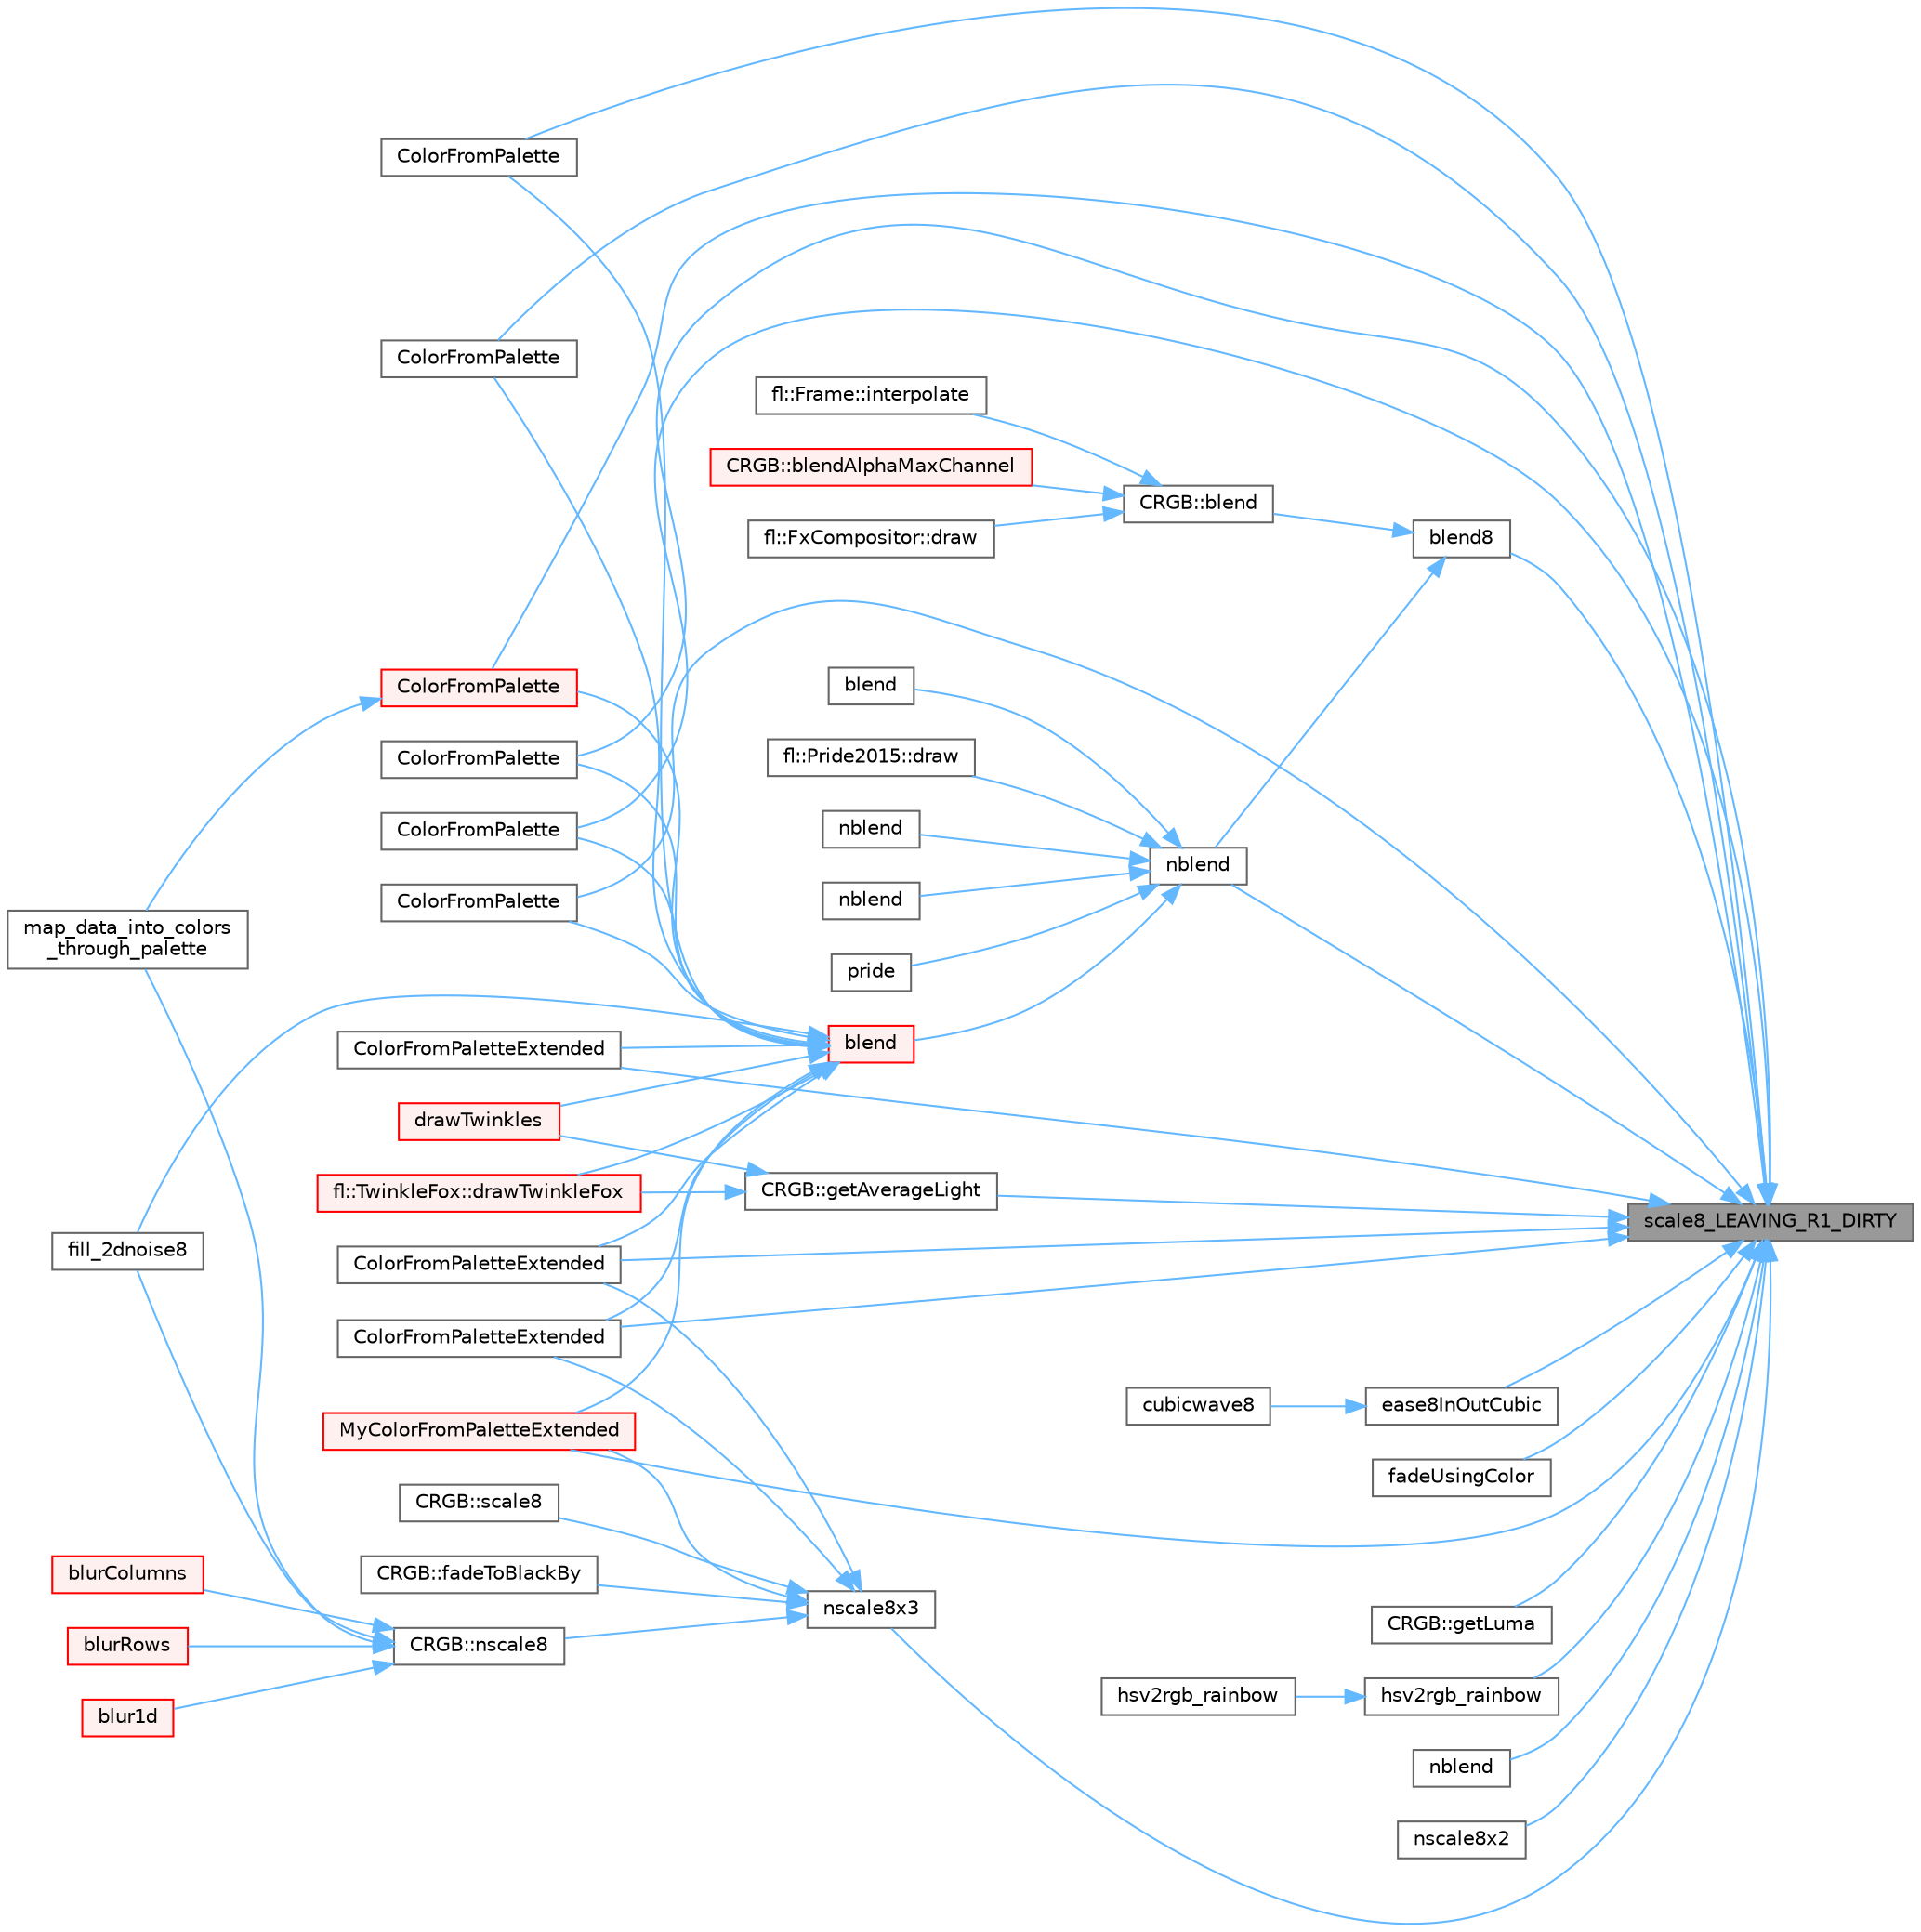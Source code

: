 digraph "scale8_LEAVING_R1_DIRTY"
{
 // INTERACTIVE_SVG=YES
 // LATEX_PDF_SIZE
  bgcolor="transparent";
  edge [fontname=Helvetica,fontsize=10,labelfontname=Helvetica,labelfontsize=10];
  node [fontname=Helvetica,fontsize=10,shape=box,height=0.2,width=0.4];
  rankdir="RL";
  Node1 [id="Node000001",label="scale8_LEAVING_R1_DIRTY",height=0.2,width=0.4,color="gray40", fillcolor="grey60", style="filled", fontcolor="black",tooltip="This version of scale8() does not clean up the R1 register on AVR."];
  Node1 -> Node2 [id="edge1_Node000001_Node000002",dir="back",color="steelblue1",style="solid",tooltip=" "];
  Node2 [id="Node000002",label="blend8",height=0.2,width=0.4,color="grey40", fillcolor="white", style="filled",URL="$d5/d98/group___math_ga9a604de042246d6c87fdbfdd5578f377.html#ga9a604de042246d6c87fdbfdd5578f377",tooltip="Blend a variable proportion (0-255) of one byte to another."];
  Node2 -> Node3 [id="edge2_Node000002_Node000003",dir="back",color="steelblue1",style="solid",tooltip=" "];
  Node3 [id="Node000003",label="CRGB::blend",height=0.2,width=0.4,color="grey40", fillcolor="white", style="filled",URL="$d7/d82/struct_c_r_g_b_a6348cb098a0b27f443bd1af290dafa94.html#a6348cb098a0b27f443bd1af290dafa94",tooltip=" "];
  Node3 -> Node4 [id="edge3_Node000003_Node000004",dir="back",color="steelblue1",style="solid",tooltip=" "];
  Node4 [id="Node000004",label="CRGB::blendAlphaMaxChannel",height=0.2,width=0.4,color="red", fillcolor="#FFF0F0", style="filled",URL="$d7/d82/struct_c_r_g_b_aba8579ca7247cc690e8899d68e95a601.html#aba8579ca7247cc690e8899d68e95a601",tooltip=" "];
  Node3 -> Node8 [id="edge4_Node000003_Node000008",dir="back",color="steelblue1",style="solid",tooltip=" "];
  Node8 [id="Node000008",label="fl::FxCompositor::draw",height=0.2,width=0.4,color="grey40", fillcolor="white", style="filled",URL="$d7/df1/classfl_1_1_fx_compositor_aade5cf1a5c03eb71c39f8ed58c981e96.html#aade5cf1a5c03eb71c39f8ed58c981e96",tooltip=" "];
  Node3 -> Node9 [id="edge5_Node000003_Node000009",dir="back",color="steelblue1",style="solid",tooltip=" "];
  Node9 [id="Node000009",label="fl::Frame::interpolate",height=0.2,width=0.4,color="grey40", fillcolor="white", style="filled",URL="$d1/de0/classfl_1_1_frame_a18b6f7181804a0392e40796f46352115.html#a18b6f7181804a0392e40796f46352115",tooltip=" "];
  Node2 -> Node10 [id="edge6_Node000002_Node000010",dir="back",color="steelblue1",style="solid",tooltip=" "];
  Node10 [id="Node000010",label="nblend",height=0.2,width=0.4,color="grey40", fillcolor="white", style="filled",URL="$dc/db8/group___color_blends_ga325120664a9c9b41abceee65303b0c4e.html#ga325120664a9c9b41abceee65303b0c4e",tooltip="Destructively modifies one color, blending in a given fraction of an overlay color."];
  Node10 -> Node11 [id="edge7_Node000010_Node000011",dir="back",color="steelblue1",style="solid",tooltip=" "];
  Node11 [id="Node000011",label="blend",height=0.2,width=0.4,color="grey40", fillcolor="white", style="filled",URL="$dc/db8/group___color_blends_ga0d242048cc8978be5ea70a6c33402721.html#ga0d242048cc8978be5ea70a6c33402721",tooltip="Computes a new color blended some fraction of the way between two other colors."];
  Node10 -> Node12 [id="edge8_Node000010_Node000012",dir="back",color="steelblue1",style="solid",tooltip=" "];
  Node12 [id="Node000012",label="blend",height=0.2,width=0.4,color="red", fillcolor="#FFF0F0", style="filled",URL="$dc/db8/group___color_blends_ga4f06b4423f71f77346aaf5dabe7dd05c.html#ga4f06b4423f71f77346aaf5dabe7dd05c",tooltip="Computes a new color blended some fraction of the way between two other colors."];
  Node12 -> Node15 [id="edge9_Node000012_Node000015",dir="back",color="steelblue1",style="solid",tooltip=" "];
  Node15 [id="Node000015",label="ColorFromPalette",height=0.2,width=0.4,color="grey40", fillcolor="white", style="filled",URL="$d2/d73/group___palette_colors_gafdfc20fbf9b8e4b71e010a654ec27891.html#gafdfc20fbf9b8e4b71e010a654ec27891",tooltip="Get a color from a palette."];
  Node12 -> Node16 [id="edge10_Node000012_Node000016",dir="back",color="steelblue1",style="solid",tooltip=" "];
  Node16 [id="Node000016",label="ColorFromPalette",height=0.2,width=0.4,color="grey40", fillcolor="white", style="filled",URL="$d2/d73/group___palette_colors_ga1684ed7eb860c68a915d03e94250e58a.html#ga1684ed7eb860c68a915d03e94250e58a",tooltip="Get a color from a palette."];
  Node12 -> Node17 [id="edge11_Node000012_Node000017",dir="back",color="steelblue1",style="solid",tooltip=" "];
  Node17 [id="Node000017",label="ColorFromPalette",height=0.2,width=0.4,color="red", fillcolor="#FFF0F0", style="filled",URL="$d2/d73/group___palette_colors_gac46e65aff3dd6519b33e27f0998f17cd.html#gac46e65aff3dd6519b33e27f0998f17cd",tooltip="Get a color from a palette."];
  Node17 -> Node38 [id="edge12_Node000017_Node000038",dir="back",color="steelblue1",style="solid",tooltip=" "];
  Node38 [id="Node000038",label="map_data_into_colors\l_through_palette",height=0.2,width=0.4,color="grey40", fillcolor="white", style="filled",URL="$d2/d73/group___palette_colors_gaf34a692bbec05b697dc9c06d8bb0f74f.html#gaf34a692bbec05b697dc9c06d8bb0f74f",tooltip="Maps an array of palette color indexes into an array of LED colors."];
  Node12 -> Node59 [id="edge13_Node000012_Node000059",dir="back",color="steelblue1",style="solid",tooltip=" "];
  Node59 [id="Node000059",label="ColorFromPalette",height=0.2,width=0.4,color="grey40", fillcolor="white", style="filled",URL="$d2/d73/group___palette_colors_gae5e137a13a4b6145fe40007328d398f4.html#gae5e137a13a4b6145fe40007328d398f4",tooltip="Get a color from a palette."];
  Node12 -> Node60 [id="edge14_Node000012_Node000060",dir="back",color="steelblue1",style="solid",tooltip=" "];
  Node60 [id="Node000060",label="ColorFromPalette",height=0.2,width=0.4,color="grey40", fillcolor="white", style="filled",URL="$d2/d73/group___palette_colors_ga0a1bd774cd65ee7b85a20c11212bbd95.html#ga0a1bd774cd65ee7b85a20c11212bbd95",tooltip="Get a color from a palette."];
  Node12 -> Node61 [id="edge15_Node000012_Node000061",dir="back",color="steelblue1",style="solid",tooltip=" "];
  Node61 [id="Node000061",label="ColorFromPalette",height=0.2,width=0.4,color="grey40", fillcolor="white", style="filled",URL="$d2/d73/group___palette_colors_gaea6bd3ab3ec62d88e2dcc7ab2486dcd4.html#gaea6bd3ab3ec62d88e2dcc7ab2486dcd4",tooltip="Get a color from a palette."];
  Node12 -> Node62 [id="edge16_Node000012_Node000062",dir="back",color="steelblue1",style="solid",tooltip=" "];
  Node62 [id="Node000062",label="ColorFromPaletteExtended",height=0.2,width=0.4,color="grey40", fillcolor="white", style="filled",URL="$d2/d73/group___palette_colors_ga61f55da5eb81ddc50f7855b26fb0d69b.html#ga61f55da5eb81ddc50f7855b26fb0d69b",tooltip="Same as ColorFromPalette, but with uint16_t index to give greater precision."];
  Node12 -> Node63 [id="edge17_Node000012_Node000063",dir="back",color="steelblue1",style="solid",tooltip=" "];
  Node63 [id="Node000063",label="ColorFromPaletteExtended",height=0.2,width=0.4,color="grey40", fillcolor="white", style="filled",URL="$d2/d73/group___palette_colors_ga681c8340a30e692e7bbfec5a104cc80f.html#ga681c8340a30e692e7bbfec5a104cc80f",tooltip=" "];
  Node12 -> Node64 [id="edge18_Node000012_Node000064",dir="back",color="steelblue1",style="solid",tooltip=" "];
  Node64 [id="Node000064",label="ColorFromPaletteExtended",height=0.2,width=0.4,color="grey40", fillcolor="white", style="filled",URL="$d2/d73/group___palette_colors_ga59c2f3e8a12b9eef789c37ae4d5f0182.html#ga59c2f3e8a12b9eef789c37ae4d5f0182",tooltip="Same as ColorFromPalette, but higher precision."];
  Node12 -> Node26 [id="edge19_Node000012_Node000026",dir="back",color="steelblue1",style="solid",tooltip=" "];
  Node26 [id="Node000026",label="fl::TwinkleFox::drawTwinkleFox",height=0.2,width=0.4,color="red", fillcolor="#FFF0F0", style="filled",URL="$de/db5/classfl_1_1_twinkle_fox_a67375829d0da55e17d3f74ac9817914d.html#a67375829d0da55e17d3f74ac9817914d",tooltip=" "];
  Node12 -> Node23 [id="edge20_Node000012_Node000023",dir="back",color="steelblue1",style="solid",tooltip=" "];
  Node23 [id="Node000023",label="drawTwinkles",height=0.2,width=0.4,color="red", fillcolor="#FFF0F0", style="filled",URL="$d4/dd0/_twinkle_fox_8ino_a6d0a3407d4b43c23c7bdd4aac9fc76fd.html#a6d0a3407d4b43c23c7bdd4aac9fc76fd",tooltip=" "];
  Node12 -> Node67 [id="edge21_Node000012_Node000067",dir="back",color="steelblue1",style="solid",tooltip=" "];
  Node67 [id="Node000067",label="fill_2dnoise8",height=0.2,width=0.4,color="grey40", fillcolor="white", style="filled",URL="$de/da4/group___noise_fill_ga6fcc17e60eac4b9dbb620f7e354177f1.html#ga6fcc17e60eac4b9dbb620f7e354177f1",tooltip="Fill an LED matrix with random colors, using 8-bit noise."];
  Node12 -> Node69 [id="edge22_Node000012_Node000069",dir="back",color="steelblue1",style="solid",tooltip=" "];
  Node69 [id="Node000069",label="MyColorFromPaletteExtended",height=0.2,width=0.4,color="red", fillcolor="#FFF0F0", style="filled",URL="$dd/d61/_fx_water_8ino_aa04e7c98cb0803818832555bf128fb57.html#aa04e7c98cb0803818832555bf128fb57",tooltip=" "];
  Node10 -> Node71 [id="edge23_Node000010_Node000071",dir="back",color="steelblue1",style="solid",tooltip=" "];
  Node71 [id="Node000071",label="fl::Pride2015::draw",height=0.2,width=0.4,color="grey40", fillcolor="white", style="filled",URL="$df/d11/classfl_1_1_pride2015_a331b131b082d622bbd9208bf05308d0d.html#a331b131b082d622bbd9208bf05308d0d",tooltip=" "];
  Node10 -> Node72 [id="edge24_Node000010_Node000072",dir="back",color="steelblue1",style="solid",tooltip=" "];
  Node72 [id="Node000072",label="nblend",height=0.2,width=0.4,color="grey40", fillcolor="white", style="filled",URL="$dc/db8/group___color_blends_ga2885fdebac696423812b10db0f45cb70.html#ga2885fdebac696423812b10db0f45cb70",tooltip="Destructively blends a given fraction of a color array into an existing color array."];
  Node10 -> Node73 [id="edge25_Node000010_Node000073",dir="back",color="steelblue1",style="solid",tooltip=" "];
  Node73 [id="Node000073",label="nblend",height=0.2,width=0.4,color="grey40", fillcolor="white", style="filled",URL="$dc/db8/group___color_blends_ga930e843c33436435516637e3fc701a28.html#ga930e843c33436435516637e3fc701a28",tooltip="Destructively blends a given fraction of a color array into an existing color array."];
  Node10 -> Node74 [id="edge26_Node000010_Node000074",dir="back",color="steelblue1",style="solid",tooltip=" "];
  Node74 [id="Node000074",label="pride",height=0.2,width=0.4,color="grey40", fillcolor="white", style="filled",URL="$d0/dce/_pride2015_8ino_a6e24bc1de16730062b4d4be6ad4f8e3b.html#a6e24bc1de16730062b4d4be6ad4f8e3b",tooltip=" "];
  Node1 -> Node15 [id="edge27_Node000001_Node000015",dir="back",color="steelblue1",style="solid",tooltip=" "];
  Node1 -> Node16 [id="edge28_Node000001_Node000016",dir="back",color="steelblue1",style="solid",tooltip=" "];
  Node1 -> Node17 [id="edge29_Node000001_Node000017",dir="back",color="steelblue1",style="solid",tooltip=" "];
  Node1 -> Node59 [id="edge30_Node000001_Node000059",dir="back",color="steelblue1",style="solid",tooltip=" "];
  Node1 -> Node60 [id="edge31_Node000001_Node000060",dir="back",color="steelblue1",style="solid",tooltip=" "];
  Node1 -> Node61 [id="edge32_Node000001_Node000061",dir="back",color="steelblue1",style="solid",tooltip=" "];
  Node1 -> Node62 [id="edge33_Node000001_Node000062",dir="back",color="steelblue1",style="solid",tooltip=" "];
  Node1 -> Node63 [id="edge34_Node000001_Node000063",dir="back",color="steelblue1",style="solid",tooltip=" "];
  Node1 -> Node64 [id="edge35_Node000001_Node000064",dir="back",color="steelblue1",style="solid",tooltip=" "];
  Node1 -> Node75 [id="edge36_Node000001_Node000075",dir="back",color="steelblue1",style="solid",tooltip=" "];
  Node75 [id="Node000075",label="ease8InOutCubic",height=0.2,width=0.4,color="grey40", fillcolor="white", style="filled",URL="$d4/dfe/group___easing_ga3fa6d71702477e71d7c0dd864eb1d568.html#ga3fa6d71702477e71d7c0dd864eb1d568",tooltip="8-bit cubic ease-in / ease-out function."];
  Node75 -> Node76 [id="edge37_Node000075_Node000076",dir="back",color="steelblue1",style="solid",tooltip=" "];
  Node76 [id="Node000076",label="cubicwave8",height=0.2,width=0.4,color="grey40", fillcolor="white", style="filled",URL="$d1/d7a/group___waveform_generators_ga06b04a0cf955ec107d49b76e0cb35225.html#ga06b04a0cf955ec107d49b76e0cb35225",tooltip="Cubic waveform generator."];
  Node1 -> Node77 [id="edge38_Node000001_Node000077",dir="back",color="steelblue1",style="solid",tooltip=" "];
  Node77 [id="Node000077",label="fadeUsingColor",height=0.2,width=0.4,color="grey40", fillcolor="white", style="filled",URL="$d3/d1c/group___color_fades_gae8c0a05b75034b4a2cae20ddc70ec15f.html#gae8c0a05b75034b4a2cae20ddc70ec15f",tooltip="Reduce the brightness of an array of pixels as thought it were seen through a transparent filter with..."];
  Node1 -> Node78 [id="edge39_Node000001_Node000078",dir="back",color="steelblue1",style="solid",tooltip=" "];
  Node78 [id="Node000078",label="CRGB::getAverageLight",height=0.2,width=0.4,color="grey40", fillcolor="white", style="filled",URL="$d7/d82/struct_c_r_g_b_a940908cc69606bdabe3b2d32a9097356.html#a940908cc69606bdabe3b2d32a9097356",tooltip="Get the average of the R, G, and B values."];
  Node78 -> Node26 [id="edge40_Node000078_Node000026",dir="back",color="steelblue1",style="solid",tooltip=" "];
  Node78 -> Node23 [id="edge41_Node000078_Node000023",dir="back",color="steelblue1",style="solid",tooltip=" "];
  Node1 -> Node79 [id="edge42_Node000001_Node000079",dir="back",color="steelblue1",style="solid",tooltip=" "];
  Node79 [id="Node000079",label="CRGB::getLuma",height=0.2,width=0.4,color="grey40", fillcolor="white", style="filled",URL="$d7/d82/struct_c_r_g_b_a1646931c5c6fe7a68548474388a3e97c.html#a1646931c5c6fe7a68548474388a3e97c",tooltip="Get the \"luma\" of a CRGB object."];
  Node1 -> Node80 [id="edge43_Node000001_Node000080",dir="back",color="steelblue1",style="solid",tooltip=" "];
  Node80 [id="Node000080",label="hsv2rgb_rainbow",height=0.2,width=0.4,color="grey40", fillcolor="white", style="filled",URL="$df/d9d/hsv2rgb_8cpp_a06ee0f21e1bf430ea547244f6ed4add8.html#a06ee0f21e1bf430ea547244f6ed4add8",tooltip=" "];
  Node80 -> Node81 [id="edge44_Node000080_Node000081",dir="back",color="steelblue1",style="solid",tooltip=" "];
  Node81 [id="Node000081",label="hsv2rgb_rainbow",height=0.2,width=0.4,color="grey40", fillcolor="white", style="filled",URL="$dd/dc7/group___h_s_v2_r_g_b_ga30d4c5d63d1eab20b61e14f6429bf634.html#ga30d4c5d63d1eab20b61e14f6429bf634",tooltip="Forward declaration of hsv2rgb_rainbow here, to avoid circular dependencies."];
  Node1 -> Node69 [id="edge45_Node000001_Node000069",dir="back",color="steelblue1",style="solid",tooltip=" "];
  Node1 -> Node82 [id="edge46_Node000001_Node000082",dir="back",color="steelblue1",style="solid",tooltip=" "];
  Node82 [id="Node000082",label="nblend",height=0.2,width=0.4,color="grey40", fillcolor="white", style="filled",URL="$dc/db8/group___color_blends_gab18a835a14780faf17c53c64f4ba0ae6.html#gab18a835a14780faf17c53c64f4ba0ae6",tooltip="Destructively modifies one color, blending in a given fraction of an overlay color."];
  Node1 -> Node10 [id="edge47_Node000001_Node000010",dir="back",color="steelblue1",style="solid",tooltip=" "];
  Node1 -> Node83 [id="edge48_Node000001_Node000083",dir="back",color="steelblue1",style="solid",tooltip=" "];
  Node83 [id="Node000083",label="nscale8x2",height=0.2,width=0.4,color="grey40", fillcolor="white", style="filled",URL="$d0/da8/group___scaling_ga6f419761a744efed4bae8875ac07aef0.html#ga6f419761a744efed4bae8875ac07aef0",tooltip="Scale two one-byte values by a third one, which is treated as the numerator of a fraction whose demom..."];
  Node1 -> Node84 [id="edge49_Node000001_Node000084",dir="back",color="steelblue1",style="solid",tooltip=" "];
  Node84 [id="Node000084",label="nscale8x3",height=0.2,width=0.4,color="grey40", fillcolor="white", style="filled",URL="$d0/da8/group___scaling_ga39bf87e5526120889086cab19ac749b1.html#ga39bf87e5526120889086cab19ac749b1",tooltip="Scale three one-byte values by a fourth one, which is treated as the numerator of a fraction whose de..."];
  Node84 -> Node62 [id="edge50_Node000084_Node000062",dir="back",color="steelblue1",style="solid",tooltip=" "];
  Node84 -> Node63 [id="edge51_Node000084_Node000063",dir="back",color="steelblue1",style="solid",tooltip=" "];
  Node84 -> Node85 [id="edge52_Node000084_Node000085",dir="back",color="steelblue1",style="solid",tooltip=" "];
  Node85 [id="Node000085",label="CRGB::fadeToBlackBy",height=0.2,width=0.4,color="grey40", fillcolor="white", style="filled",URL="$d7/d82/struct_c_r_g_b_aec2425ad20ac3c5191ac2b47eec4dca0.html#aec2425ad20ac3c5191ac2b47eec4dca0",tooltip="fadeToBlackBy is a synonym for nscale8(), as a fade instead of a scale"];
  Node84 -> Node69 [id="edge53_Node000084_Node000069",dir="back",color="steelblue1",style="solid",tooltip=" "];
  Node84 -> Node86 [id="edge54_Node000084_Node000086",dir="back",color="steelblue1",style="solid",tooltip=" "];
  Node86 [id="Node000086",label="CRGB::nscale8",height=0.2,width=0.4,color="grey40", fillcolor="white", style="filled",URL="$d7/d82/struct_c_r_g_b_a5a3c3370a7de840ac31c07f6dc9bdb63.html#a5a3c3370a7de840ac31c07f6dc9bdb63",tooltip="Scale down a RGB to N/256ths of its current brightness, using \"plain math\" dimming rules."];
  Node86 -> Node87 [id="edge55_Node000086_Node000087",dir="back",color="steelblue1",style="solid",tooltip=" "];
  Node87 [id="Node000087",label="blur1d",height=0.2,width=0.4,color="red", fillcolor="#FFF0F0", style="filled",URL="$d5/d3d/group___color_blurs_gaacf0416f9e0438f23f92d0df6c338ea3.html#gaacf0416f9e0438f23f92d0df6c338ea3",tooltip="One-dimensional blur filter."];
  Node86 -> Node89 [id="edge56_Node000086_Node000089",dir="back",color="steelblue1",style="solid",tooltip=" "];
  Node89 [id="Node000089",label="blurColumns",height=0.2,width=0.4,color="red", fillcolor="#FFF0F0", style="filled",URL="$d5/d3d/group___color_blurs_ga33ce178f76009348d3a0f0723b22d4de.html#ga33ce178f76009348d3a0f0723b22d4de",tooltip="Perform a blur1d() on every column of a rectangular matrix."];
  Node86 -> Node94 [id="edge57_Node000086_Node000094",dir="back",color="steelblue1",style="solid",tooltip=" "];
  Node94 [id="Node000094",label="blurRows",height=0.2,width=0.4,color="red", fillcolor="#FFF0F0", style="filled",URL="$d5/d3d/group___color_blurs_ga3000f2662fe45e9424c02b0d35f40b21.html#ga3000f2662fe45e9424c02b0d35f40b21",tooltip="Perform a blur1d() on every row of a rectangular matrix."];
  Node86 -> Node67 [id="edge58_Node000086_Node000067",dir="back",color="steelblue1",style="solid",tooltip=" "];
  Node86 -> Node38 [id="edge59_Node000086_Node000038",dir="back",color="steelblue1",style="solid",tooltip=" "];
  Node84 -> Node95 [id="edge60_Node000084_Node000095",dir="back",color="steelblue1",style="solid",tooltip=" "];
  Node95 [id="Node000095",label="CRGB::scale8",height=0.2,width=0.4,color="grey40", fillcolor="white", style="filled",URL="$d7/d82/struct_c_r_g_b_aa9c54727cd2a2145a126220ecd802ffc.html#aa9c54727cd2a2145a126220ecd802ffc",tooltip="Return a CRGB object that is a scaled down version of this object."];
}

